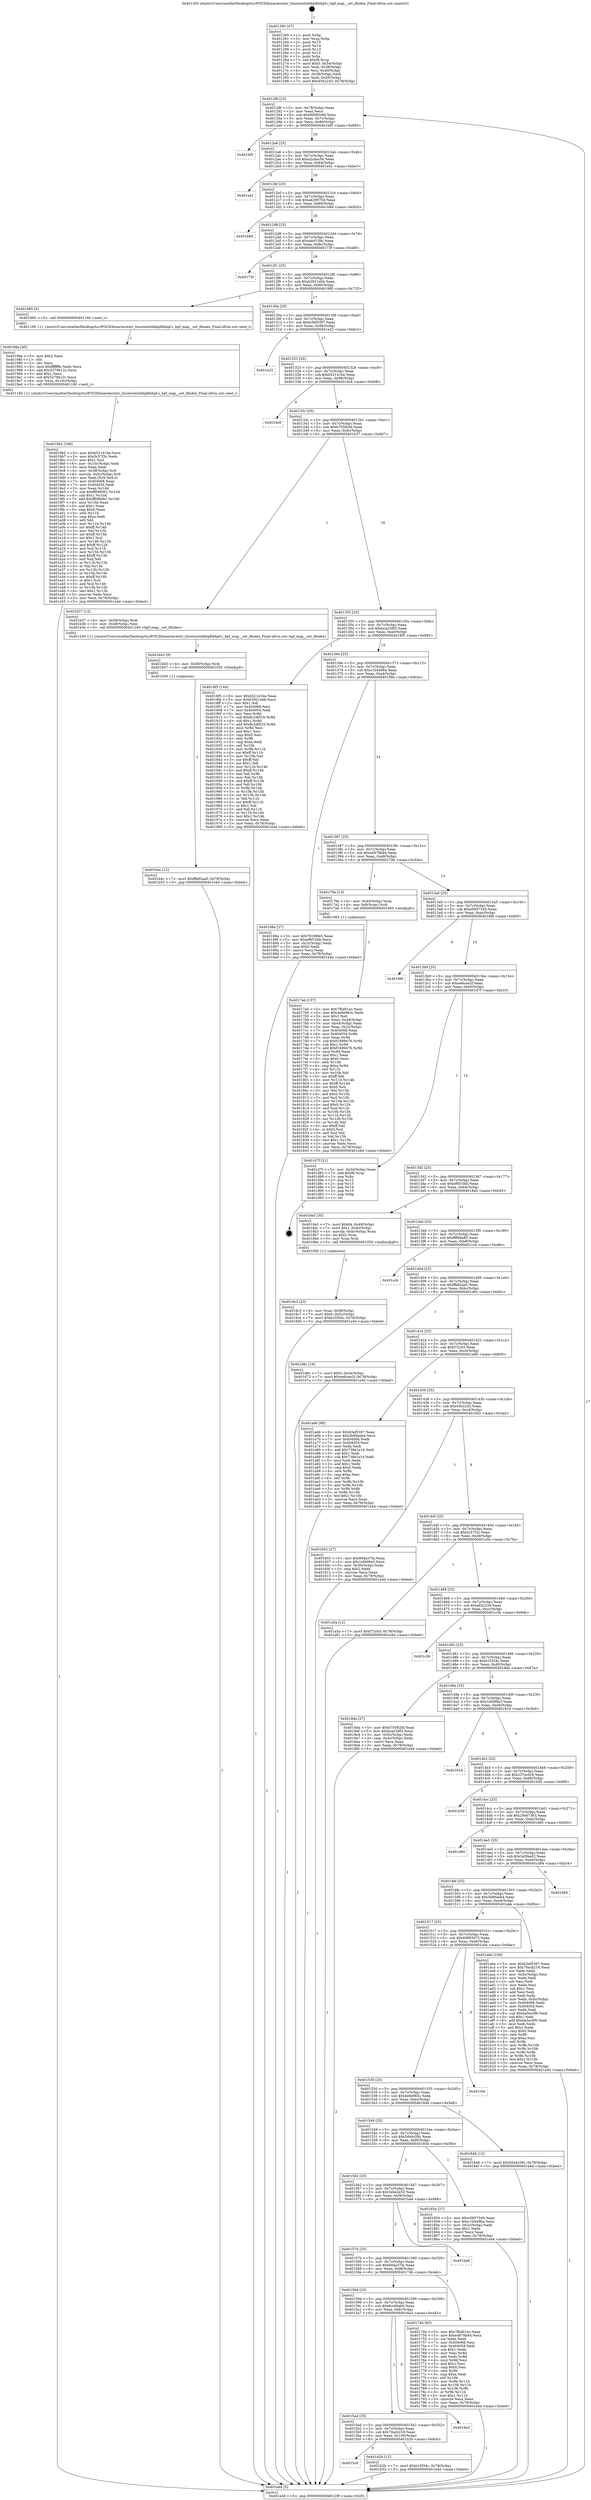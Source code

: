 digraph "0x401260" {
  label = "0x401260 (/mnt/c/Users/mathe/Desktop/tcc/POCII/binaries/extr_linuxtoolslibbpflibbpf.c_bpf_map__set_ifindex_Final-ollvm.out::main(0))"
  labelloc = "t"
  node[shape=record]

  Entry [label="",width=0.3,height=0.3,shape=circle,fillcolor=black,style=filled]
  "0x40128f" [label="{
     0x40128f [23]\l
     | [instrs]\l
     &nbsp;&nbsp;0x40128f \<+3\>: mov -0x78(%rbp),%eax\l
     &nbsp;&nbsp;0x401292 \<+2\>: mov %eax,%ecx\l
     &nbsp;&nbsp;0x401294 \<+6\>: sub $0x9d995c86,%ecx\l
     &nbsp;&nbsp;0x40129a \<+3\>: mov %eax,-0x7c(%rbp)\l
     &nbsp;&nbsp;0x40129d \<+3\>: mov %ecx,-0x80(%rbp)\l
     &nbsp;&nbsp;0x4012a0 \<+6\>: je 0000000000401bf5 \<main+0x995\>\l
  }"]
  "0x401bf5" [label="{
     0x401bf5\l
  }", style=dashed]
  "0x4012a6" [label="{
     0x4012a6 [25]\l
     | [instrs]\l
     &nbsp;&nbsp;0x4012a6 \<+5\>: jmp 00000000004012ab \<main+0x4b\>\l
     &nbsp;&nbsp;0x4012ab \<+3\>: mov -0x7c(%rbp),%eax\l
     &nbsp;&nbsp;0x4012ae \<+5\>: sub $0xa2cbac56,%eax\l
     &nbsp;&nbsp;0x4012b3 \<+6\>: mov %eax,-0x84(%rbp)\l
     &nbsp;&nbsp;0x4012b9 \<+6\>: je 0000000000401e41 \<main+0xbe1\>\l
  }"]
  Exit [label="",width=0.3,height=0.3,shape=circle,fillcolor=black,style=filled,peripheries=2]
  "0x401e41" [label="{
     0x401e41\l
  }", style=dashed]
  "0x4012bf" [label="{
     0x4012bf [25]\l
     | [instrs]\l
     &nbsp;&nbsp;0x4012bf \<+5\>: jmp 00000000004012c4 \<main+0x64\>\l
     &nbsp;&nbsp;0x4012c4 \<+3\>: mov -0x7c(%rbp),%eax\l
     &nbsp;&nbsp;0x4012c7 \<+5\>: sub $0xa429070d,%eax\l
     &nbsp;&nbsp;0x4012cc \<+6\>: mov %eax,-0x88(%rbp)\l
     &nbsp;&nbsp;0x4012d2 \<+6\>: je 0000000000401b8d \<main+0x92d\>\l
  }"]
  "0x401b4c" [label="{
     0x401b4c [12]\l
     | [instrs]\l
     &nbsp;&nbsp;0x401b4c \<+7\>: movl $0xffb82aa5,-0x78(%rbp)\l
     &nbsp;&nbsp;0x401b53 \<+5\>: jmp 0000000000401e4d \<main+0xbed\>\l
  }"]
  "0x401b8d" [label="{
     0x401b8d\l
  }", style=dashed]
  "0x4012d8" [label="{
     0x4012d8 [25]\l
     | [instrs]\l
     &nbsp;&nbsp;0x4012d8 \<+5\>: jmp 00000000004012dd \<main+0x7d\>\l
     &nbsp;&nbsp;0x4012dd \<+3\>: mov -0x7c(%rbp),%eax\l
     &nbsp;&nbsp;0x4012e0 \<+5\>: sub $0xa4ef13bc,%eax\l
     &nbsp;&nbsp;0x4012e5 \<+6\>: mov %eax,-0x8c(%rbp)\l
     &nbsp;&nbsp;0x4012eb \<+6\>: je 000000000040173f \<main+0x4df\>\l
  }"]
  "0x401b43" [label="{
     0x401b43 [9]\l
     | [instrs]\l
     &nbsp;&nbsp;0x401b43 \<+4\>: mov -0x58(%rbp),%rdi\l
     &nbsp;&nbsp;0x401b47 \<+5\>: call 0000000000401030 \<free@plt\>\l
     | [calls]\l
     &nbsp;&nbsp;0x401030 \{1\} (unknown)\l
  }"]
  "0x40173f" [label="{
     0x40173f\l
  }", style=dashed]
  "0x4012f1" [label="{
     0x4012f1 [25]\l
     | [instrs]\l
     &nbsp;&nbsp;0x4012f1 \<+5\>: jmp 00000000004012f6 \<main+0x96\>\l
     &nbsp;&nbsp;0x4012f6 \<+3\>: mov -0x7c(%rbp),%eax\l
     &nbsp;&nbsp;0x4012f9 \<+5\>: sub $0xb3921ebb,%eax\l
     &nbsp;&nbsp;0x4012fe \<+6\>: mov %eax,-0x90(%rbp)\l
     &nbsp;&nbsp;0x401304 \<+6\>: je 0000000000401985 \<main+0x725\>\l
  }"]
  "0x4015c6" [label="{
     0x4015c6\l
  }", style=dashed]
  "0x401985" [label="{
     0x401985 [5]\l
     | [instrs]\l
     &nbsp;&nbsp;0x401985 \<+5\>: call 0000000000401160 \<next_i\>\l
     | [calls]\l
     &nbsp;&nbsp;0x401160 \{1\} (/mnt/c/Users/mathe/Desktop/tcc/POCII/binaries/extr_linuxtoolslibbpflibbpf.c_bpf_map__set_ifindex_Final-ollvm.out::next_i)\l
  }"]
  "0x40130a" [label="{
     0x40130a [25]\l
     | [instrs]\l
     &nbsp;&nbsp;0x40130a \<+5\>: jmp 000000000040130f \<main+0xaf\>\l
     &nbsp;&nbsp;0x40130f \<+3\>: mov -0x7c(%rbp),%eax\l
     &nbsp;&nbsp;0x401312 \<+5\>: sub $0xb3ef5397,%eax\l
     &nbsp;&nbsp;0x401317 \<+6\>: mov %eax,-0x94(%rbp)\l
     &nbsp;&nbsp;0x40131d \<+6\>: je 0000000000401e22 \<main+0xbc2\>\l
  }"]
  "0x401b2b" [label="{
     0x401b2b [12]\l
     | [instrs]\l
     &nbsp;&nbsp;0x401b2b \<+7\>: movl $0xb1f354c,-0x78(%rbp)\l
     &nbsp;&nbsp;0x401b32 \<+5\>: jmp 0000000000401e4d \<main+0xbed\>\l
  }"]
  "0x401e22" [label="{
     0x401e22\l
  }", style=dashed]
  "0x401323" [label="{
     0x401323 [25]\l
     | [instrs]\l
     &nbsp;&nbsp;0x401323 \<+5\>: jmp 0000000000401328 \<main+0xc8\>\l
     &nbsp;&nbsp;0x401328 \<+3\>: mov -0x7c(%rbp),%eax\l
     &nbsp;&nbsp;0x40132b \<+5\>: sub $0xb52141be,%eax\l
     &nbsp;&nbsp;0x401330 \<+6\>: mov %eax,-0x98(%rbp)\l
     &nbsp;&nbsp;0x401336 \<+6\>: je 0000000000401dc8 \<main+0xb68\>\l
  }"]
  "0x4015ad" [label="{
     0x4015ad [25]\l
     | [instrs]\l
     &nbsp;&nbsp;0x4015ad \<+5\>: jmp 00000000004015b2 \<main+0x352\>\l
     &nbsp;&nbsp;0x4015b2 \<+3\>: mov -0x7c(%rbp),%eax\l
     &nbsp;&nbsp;0x4015b5 \<+5\>: sub $0x70acb216,%eax\l
     &nbsp;&nbsp;0x4015ba \<+6\>: mov %eax,-0x100(%rbp)\l
     &nbsp;&nbsp;0x4015c0 \<+6\>: je 0000000000401b2b \<main+0x8cb\>\l
  }"]
  "0x401dc8" [label="{
     0x401dc8\l
  }", style=dashed]
  "0x40133c" [label="{
     0x40133c [25]\l
     | [instrs]\l
     &nbsp;&nbsp;0x40133c \<+5\>: jmp 0000000000401341 \<main+0xe1\>\l
     &nbsp;&nbsp;0x401341 \<+3\>: mov -0x7c(%rbp),%eax\l
     &nbsp;&nbsp;0x401344 \<+5\>: sub $0xb75582fd,%eax\l
     &nbsp;&nbsp;0x401349 \<+6\>: mov %eax,-0x9c(%rbp)\l
     &nbsp;&nbsp;0x40134f \<+6\>: je 0000000000401b37 \<main+0x8d7\>\l
  }"]
  "0x4016a3" [label="{
     0x4016a3\l
  }", style=dashed]
  "0x401b37" [label="{
     0x401b37 [12]\l
     | [instrs]\l
     &nbsp;&nbsp;0x401b37 \<+4\>: mov -0x58(%rbp),%rdi\l
     &nbsp;&nbsp;0x401b3b \<+3\>: mov -0x48(%rbp),%esi\l
     &nbsp;&nbsp;0x401b3e \<+5\>: call 0000000000401240 \<bpf_map__set_ifindex\>\l
     | [calls]\l
     &nbsp;&nbsp;0x401240 \{1\} (/mnt/c/Users/mathe/Desktop/tcc/POCII/binaries/extr_linuxtoolslibbpflibbpf.c_bpf_map__set_ifindex_Final-ollvm.out::bpf_map__set_ifindex)\l
  }"]
  "0x401355" [label="{
     0x401355 [25]\l
     | [instrs]\l
     &nbsp;&nbsp;0x401355 \<+5\>: jmp 000000000040135a \<main+0xfa\>\l
     &nbsp;&nbsp;0x40135a \<+3\>: mov -0x7c(%rbp),%eax\l
     &nbsp;&nbsp;0x40135d \<+5\>: sub $0xbca239f3,%eax\l
     &nbsp;&nbsp;0x401362 \<+6\>: mov %eax,-0xa0(%rbp)\l
     &nbsp;&nbsp;0x401368 \<+6\>: je 00000000004018f5 \<main+0x695\>\l
  }"]
  "0x4019b2" [label="{
     0x4019b2 [168]\l
     | [instrs]\l
     &nbsp;&nbsp;0x4019b2 \<+5\>: mov $0xb52141be,%ecx\l
     &nbsp;&nbsp;0x4019b7 \<+5\>: mov $0x5c57f3c,%edx\l
     &nbsp;&nbsp;0x4019bc \<+3\>: mov $0x1,%sil\l
     &nbsp;&nbsp;0x4019bf \<+6\>: mov -0x10c(%rbp),%edi\l
     &nbsp;&nbsp;0x4019c5 \<+3\>: imul %eax,%edi\l
     &nbsp;&nbsp;0x4019c8 \<+4\>: mov -0x58(%rbp),%r8\l
     &nbsp;&nbsp;0x4019cc \<+4\>: movslq -0x5c(%rbp),%r9\l
     &nbsp;&nbsp;0x4019d0 \<+4\>: mov %edi,(%r8,%r9,4)\l
     &nbsp;&nbsp;0x4019d4 \<+7\>: mov 0x404068,%eax\l
     &nbsp;&nbsp;0x4019db \<+7\>: mov 0x404054,%edi\l
     &nbsp;&nbsp;0x4019e2 \<+3\>: mov %eax,%r10d\l
     &nbsp;&nbsp;0x4019e5 \<+7\>: sub $0xff696061,%r10d\l
     &nbsp;&nbsp;0x4019ec \<+4\>: sub $0x1,%r10d\l
     &nbsp;&nbsp;0x4019f0 \<+7\>: add $0xff696061,%r10d\l
     &nbsp;&nbsp;0x4019f7 \<+4\>: imul %r10d,%eax\l
     &nbsp;&nbsp;0x4019fb \<+3\>: and $0x1,%eax\l
     &nbsp;&nbsp;0x4019fe \<+3\>: cmp $0x0,%eax\l
     &nbsp;&nbsp;0x401a01 \<+4\>: sete %r11b\l
     &nbsp;&nbsp;0x401a05 \<+3\>: cmp $0xa,%edi\l
     &nbsp;&nbsp;0x401a08 \<+3\>: setl %bl\l
     &nbsp;&nbsp;0x401a0b \<+3\>: mov %r11b,%r14b\l
     &nbsp;&nbsp;0x401a0e \<+4\>: xor $0xff,%r14b\l
     &nbsp;&nbsp;0x401a12 \<+3\>: mov %bl,%r15b\l
     &nbsp;&nbsp;0x401a15 \<+4\>: xor $0xff,%r15b\l
     &nbsp;&nbsp;0x401a19 \<+4\>: xor $0x1,%sil\l
     &nbsp;&nbsp;0x401a1d \<+3\>: mov %r14b,%r12b\l
     &nbsp;&nbsp;0x401a20 \<+4\>: and $0xff,%r12b\l
     &nbsp;&nbsp;0x401a24 \<+3\>: and %sil,%r11b\l
     &nbsp;&nbsp;0x401a27 \<+3\>: mov %r15b,%r13b\l
     &nbsp;&nbsp;0x401a2a \<+4\>: and $0xff,%r13b\l
     &nbsp;&nbsp;0x401a2e \<+3\>: and %sil,%bl\l
     &nbsp;&nbsp;0x401a31 \<+3\>: or %r11b,%r12b\l
     &nbsp;&nbsp;0x401a34 \<+3\>: or %bl,%r13b\l
     &nbsp;&nbsp;0x401a37 \<+3\>: xor %r13b,%r12b\l
     &nbsp;&nbsp;0x401a3a \<+3\>: or %r15b,%r14b\l
     &nbsp;&nbsp;0x401a3d \<+4\>: xor $0xff,%r14b\l
     &nbsp;&nbsp;0x401a41 \<+4\>: or $0x1,%sil\l
     &nbsp;&nbsp;0x401a45 \<+3\>: and %sil,%r14b\l
     &nbsp;&nbsp;0x401a48 \<+3\>: or %r14b,%r12b\l
     &nbsp;&nbsp;0x401a4b \<+4\>: test $0x1,%r12b\l
     &nbsp;&nbsp;0x401a4f \<+3\>: cmovne %edx,%ecx\l
     &nbsp;&nbsp;0x401a52 \<+3\>: mov %ecx,-0x78(%rbp)\l
     &nbsp;&nbsp;0x401a55 \<+5\>: jmp 0000000000401e4d \<main+0xbed\>\l
  }"]
  "0x4018f5" [label="{
     0x4018f5 [144]\l
     | [instrs]\l
     &nbsp;&nbsp;0x4018f5 \<+5\>: mov $0xb52141be,%eax\l
     &nbsp;&nbsp;0x4018fa \<+5\>: mov $0xb3921ebb,%ecx\l
     &nbsp;&nbsp;0x4018ff \<+2\>: mov $0x1,%dl\l
     &nbsp;&nbsp;0x401901 \<+7\>: mov 0x404068,%esi\l
     &nbsp;&nbsp;0x401908 \<+7\>: mov 0x404054,%edi\l
     &nbsp;&nbsp;0x40190f \<+3\>: mov %esi,%r8d\l
     &nbsp;&nbsp;0x401912 \<+7\>: sub $0x8c2df525,%r8d\l
     &nbsp;&nbsp;0x401919 \<+4\>: sub $0x1,%r8d\l
     &nbsp;&nbsp;0x40191d \<+7\>: add $0x8c2df525,%r8d\l
     &nbsp;&nbsp;0x401924 \<+4\>: imul %r8d,%esi\l
     &nbsp;&nbsp;0x401928 \<+3\>: and $0x1,%esi\l
     &nbsp;&nbsp;0x40192b \<+3\>: cmp $0x0,%esi\l
     &nbsp;&nbsp;0x40192e \<+4\>: sete %r9b\l
     &nbsp;&nbsp;0x401932 \<+3\>: cmp $0xa,%edi\l
     &nbsp;&nbsp;0x401935 \<+4\>: setl %r10b\l
     &nbsp;&nbsp;0x401939 \<+3\>: mov %r9b,%r11b\l
     &nbsp;&nbsp;0x40193c \<+4\>: xor $0xff,%r11b\l
     &nbsp;&nbsp;0x401940 \<+3\>: mov %r10b,%bl\l
     &nbsp;&nbsp;0x401943 \<+3\>: xor $0xff,%bl\l
     &nbsp;&nbsp;0x401946 \<+3\>: xor $0x1,%dl\l
     &nbsp;&nbsp;0x401949 \<+3\>: mov %r11b,%r14b\l
     &nbsp;&nbsp;0x40194c \<+4\>: and $0xff,%r14b\l
     &nbsp;&nbsp;0x401950 \<+3\>: and %dl,%r9b\l
     &nbsp;&nbsp;0x401953 \<+3\>: mov %bl,%r15b\l
     &nbsp;&nbsp;0x401956 \<+4\>: and $0xff,%r15b\l
     &nbsp;&nbsp;0x40195a \<+3\>: and %dl,%r10b\l
     &nbsp;&nbsp;0x40195d \<+3\>: or %r9b,%r14b\l
     &nbsp;&nbsp;0x401960 \<+3\>: or %r10b,%r15b\l
     &nbsp;&nbsp;0x401963 \<+3\>: xor %r15b,%r14b\l
     &nbsp;&nbsp;0x401966 \<+3\>: or %bl,%r11b\l
     &nbsp;&nbsp;0x401969 \<+4\>: xor $0xff,%r11b\l
     &nbsp;&nbsp;0x40196d \<+3\>: or $0x1,%dl\l
     &nbsp;&nbsp;0x401970 \<+3\>: and %dl,%r11b\l
     &nbsp;&nbsp;0x401973 \<+3\>: or %r11b,%r14b\l
     &nbsp;&nbsp;0x401976 \<+4\>: test $0x1,%r14b\l
     &nbsp;&nbsp;0x40197a \<+3\>: cmovne %ecx,%eax\l
     &nbsp;&nbsp;0x40197d \<+3\>: mov %eax,-0x78(%rbp)\l
     &nbsp;&nbsp;0x401980 \<+5\>: jmp 0000000000401e4d \<main+0xbed\>\l
  }"]
  "0x40136e" [label="{
     0x40136e [25]\l
     | [instrs]\l
     &nbsp;&nbsp;0x40136e \<+5\>: jmp 0000000000401373 \<main+0x113\>\l
     &nbsp;&nbsp;0x401373 \<+3\>: mov -0x7c(%rbp),%eax\l
     &nbsp;&nbsp;0x401376 \<+5\>: sub $0xc1b4496a,%eax\l
     &nbsp;&nbsp;0x40137b \<+6\>: mov %eax,-0xa4(%rbp)\l
     &nbsp;&nbsp;0x401381 \<+6\>: je 000000000040188a \<main+0x62a\>\l
  }"]
  "0x40198a" [label="{
     0x40198a [40]\l
     | [instrs]\l
     &nbsp;&nbsp;0x40198a \<+5\>: mov $0x2,%ecx\l
     &nbsp;&nbsp;0x40198f \<+1\>: cltd\l
     &nbsp;&nbsp;0x401990 \<+2\>: idiv %ecx\l
     &nbsp;&nbsp;0x401992 \<+6\>: imul $0xfffffffe,%edx,%ecx\l
     &nbsp;&nbsp;0x401998 \<+6\>: add $0x5279b12c,%ecx\l
     &nbsp;&nbsp;0x40199e \<+3\>: add $0x1,%ecx\l
     &nbsp;&nbsp;0x4019a1 \<+6\>: sub $0x5279b12c,%ecx\l
     &nbsp;&nbsp;0x4019a7 \<+6\>: mov %ecx,-0x10c(%rbp)\l
     &nbsp;&nbsp;0x4019ad \<+5\>: call 0000000000401160 \<next_i\>\l
     | [calls]\l
     &nbsp;&nbsp;0x401160 \{1\} (/mnt/c/Users/mathe/Desktop/tcc/POCII/binaries/extr_linuxtoolslibbpflibbpf.c_bpf_map__set_ifindex_Final-ollvm.out::next_i)\l
  }"]
  "0x40188a" [label="{
     0x40188a [27]\l
     | [instrs]\l
     &nbsp;&nbsp;0x40188a \<+5\>: mov $0x78198fe5,%eax\l
     &nbsp;&nbsp;0x40188f \<+5\>: mov $0xef6f10bb,%ecx\l
     &nbsp;&nbsp;0x401894 \<+3\>: mov -0x2c(%rbp),%edx\l
     &nbsp;&nbsp;0x401897 \<+3\>: cmp $0x0,%edx\l
     &nbsp;&nbsp;0x40189a \<+3\>: cmove %ecx,%eax\l
     &nbsp;&nbsp;0x40189d \<+3\>: mov %eax,-0x78(%rbp)\l
     &nbsp;&nbsp;0x4018a0 \<+5\>: jmp 0000000000401e4d \<main+0xbed\>\l
  }"]
  "0x401387" [label="{
     0x401387 [25]\l
     | [instrs]\l
     &nbsp;&nbsp;0x401387 \<+5\>: jmp 000000000040138c \<main+0x12c\>\l
     &nbsp;&nbsp;0x40138c \<+3\>: mov -0x7c(%rbp),%eax\l
     &nbsp;&nbsp;0x40138f \<+5\>: sub $0xe4978b94,%eax\l
     &nbsp;&nbsp;0x401394 \<+6\>: mov %eax,-0xa8(%rbp)\l
     &nbsp;&nbsp;0x40139a \<+6\>: je 000000000040179e \<main+0x53e\>\l
  }"]
  "0x4018c3" [label="{
     0x4018c3 [23]\l
     | [instrs]\l
     &nbsp;&nbsp;0x4018c3 \<+4\>: mov %rax,-0x58(%rbp)\l
     &nbsp;&nbsp;0x4018c7 \<+7\>: movl $0x0,-0x5c(%rbp)\l
     &nbsp;&nbsp;0x4018ce \<+7\>: movl $0xb1f354c,-0x78(%rbp)\l
     &nbsp;&nbsp;0x4018d5 \<+5\>: jmp 0000000000401e4d \<main+0xbed\>\l
  }"]
  "0x40179e" [label="{
     0x40179e [13]\l
     | [instrs]\l
     &nbsp;&nbsp;0x40179e \<+4\>: mov -0x40(%rbp),%rax\l
     &nbsp;&nbsp;0x4017a2 \<+4\>: mov 0x8(%rax),%rdi\l
     &nbsp;&nbsp;0x4017a6 \<+5\>: call 0000000000401060 \<atoi@plt\>\l
     | [calls]\l
     &nbsp;&nbsp;0x401060 \{1\} (unknown)\l
  }"]
  "0x4013a0" [label="{
     0x4013a0 [25]\l
     | [instrs]\l
     &nbsp;&nbsp;0x4013a0 \<+5\>: jmp 00000000004013a5 \<main+0x145\>\l
     &nbsp;&nbsp;0x4013a5 \<+3\>: mov -0x7c(%rbp),%eax\l
     &nbsp;&nbsp;0x4013a8 \<+5\>: sub $0xe5857349,%eax\l
     &nbsp;&nbsp;0x4013ad \<+6\>: mov %eax,-0xac(%rbp)\l
     &nbsp;&nbsp;0x4013b3 \<+6\>: je 000000000040186f \<main+0x60f\>\l
  }"]
  "0x4017ab" [label="{
     0x4017ab [157]\l
     | [instrs]\l
     &nbsp;&nbsp;0x4017ab \<+5\>: mov $0x7fbd01ec,%ecx\l
     &nbsp;&nbsp;0x4017b0 \<+5\>: mov $0x4e8e963c,%edx\l
     &nbsp;&nbsp;0x4017b5 \<+3\>: mov $0x1,%sil\l
     &nbsp;&nbsp;0x4017b8 \<+3\>: mov %eax,-0x44(%rbp)\l
     &nbsp;&nbsp;0x4017bb \<+3\>: mov -0x44(%rbp),%eax\l
     &nbsp;&nbsp;0x4017be \<+3\>: mov %eax,-0x2c(%rbp)\l
     &nbsp;&nbsp;0x4017c1 \<+7\>: mov 0x404068,%eax\l
     &nbsp;&nbsp;0x4017c8 \<+8\>: mov 0x404054,%r8d\l
     &nbsp;&nbsp;0x4017d0 \<+3\>: mov %eax,%r9d\l
     &nbsp;&nbsp;0x4017d3 \<+7\>: sub $0xf1689476,%r9d\l
     &nbsp;&nbsp;0x4017da \<+4\>: sub $0x1,%r9d\l
     &nbsp;&nbsp;0x4017de \<+7\>: add $0xf1689476,%r9d\l
     &nbsp;&nbsp;0x4017e5 \<+4\>: imul %r9d,%eax\l
     &nbsp;&nbsp;0x4017e9 \<+3\>: and $0x1,%eax\l
     &nbsp;&nbsp;0x4017ec \<+3\>: cmp $0x0,%eax\l
     &nbsp;&nbsp;0x4017ef \<+4\>: sete %r10b\l
     &nbsp;&nbsp;0x4017f3 \<+4\>: cmp $0xa,%r8d\l
     &nbsp;&nbsp;0x4017f7 \<+4\>: setl %r11b\l
     &nbsp;&nbsp;0x4017fb \<+3\>: mov %r10b,%bl\l
     &nbsp;&nbsp;0x4017fe \<+3\>: xor $0xff,%bl\l
     &nbsp;&nbsp;0x401801 \<+3\>: mov %r11b,%r14b\l
     &nbsp;&nbsp;0x401804 \<+4\>: xor $0xff,%r14b\l
     &nbsp;&nbsp;0x401808 \<+4\>: xor $0x0,%sil\l
     &nbsp;&nbsp;0x40180c \<+3\>: mov %bl,%r15b\l
     &nbsp;&nbsp;0x40180f \<+4\>: and $0x0,%r15b\l
     &nbsp;&nbsp;0x401813 \<+3\>: and %sil,%r10b\l
     &nbsp;&nbsp;0x401816 \<+3\>: mov %r14b,%r12b\l
     &nbsp;&nbsp;0x401819 \<+4\>: and $0x0,%r12b\l
     &nbsp;&nbsp;0x40181d \<+3\>: and %sil,%r11b\l
     &nbsp;&nbsp;0x401820 \<+3\>: or %r10b,%r15b\l
     &nbsp;&nbsp;0x401823 \<+3\>: or %r11b,%r12b\l
     &nbsp;&nbsp;0x401826 \<+3\>: xor %r12b,%r15b\l
     &nbsp;&nbsp;0x401829 \<+3\>: or %r14b,%bl\l
     &nbsp;&nbsp;0x40182c \<+3\>: xor $0xff,%bl\l
     &nbsp;&nbsp;0x40182f \<+4\>: or $0x0,%sil\l
     &nbsp;&nbsp;0x401833 \<+3\>: and %sil,%bl\l
     &nbsp;&nbsp;0x401836 \<+3\>: or %bl,%r15b\l
     &nbsp;&nbsp;0x401839 \<+4\>: test $0x1,%r15b\l
     &nbsp;&nbsp;0x40183d \<+3\>: cmovne %edx,%ecx\l
     &nbsp;&nbsp;0x401840 \<+3\>: mov %ecx,-0x78(%rbp)\l
     &nbsp;&nbsp;0x401843 \<+5\>: jmp 0000000000401e4d \<main+0xbed\>\l
  }"]
  "0x40186f" [label="{
     0x40186f\l
  }", style=dashed]
  "0x4013b9" [label="{
     0x4013b9 [25]\l
     | [instrs]\l
     &nbsp;&nbsp;0x4013b9 \<+5\>: jmp 00000000004013be \<main+0x15e\>\l
     &nbsp;&nbsp;0x4013be \<+3\>: mov -0x7c(%rbp),%eax\l
     &nbsp;&nbsp;0x4013c1 \<+5\>: sub $0xee6cae2f,%eax\l
     &nbsp;&nbsp;0x4013c6 \<+6\>: mov %eax,-0xb0(%rbp)\l
     &nbsp;&nbsp;0x4013cc \<+6\>: je 0000000000401d7f \<main+0xb1f\>\l
  }"]
  "0x401594" [label="{
     0x401594 [25]\l
     | [instrs]\l
     &nbsp;&nbsp;0x401594 \<+5\>: jmp 0000000000401599 \<main+0x339\>\l
     &nbsp;&nbsp;0x401599 \<+3\>: mov -0x7c(%rbp),%eax\l
     &nbsp;&nbsp;0x40159c \<+5\>: sub $0x6cc06ab0,%eax\l
     &nbsp;&nbsp;0x4015a1 \<+6\>: mov %eax,-0xfc(%rbp)\l
     &nbsp;&nbsp;0x4015a7 \<+6\>: je 00000000004016a3 \<main+0x443\>\l
  }"]
  "0x401d7f" [label="{
     0x401d7f [21]\l
     | [instrs]\l
     &nbsp;&nbsp;0x401d7f \<+3\>: mov -0x34(%rbp),%eax\l
     &nbsp;&nbsp;0x401d82 \<+7\>: add $0xf8,%rsp\l
     &nbsp;&nbsp;0x401d89 \<+1\>: pop %rbx\l
     &nbsp;&nbsp;0x401d8a \<+2\>: pop %r12\l
     &nbsp;&nbsp;0x401d8c \<+2\>: pop %r13\l
     &nbsp;&nbsp;0x401d8e \<+2\>: pop %r14\l
     &nbsp;&nbsp;0x401d90 \<+2\>: pop %r15\l
     &nbsp;&nbsp;0x401d92 \<+1\>: pop %rbp\l
     &nbsp;&nbsp;0x401d93 \<+1\>: ret\l
  }"]
  "0x4013d2" [label="{
     0x4013d2 [25]\l
     | [instrs]\l
     &nbsp;&nbsp;0x4013d2 \<+5\>: jmp 00000000004013d7 \<main+0x177\>\l
     &nbsp;&nbsp;0x4013d7 \<+3\>: mov -0x7c(%rbp),%eax\l
     &nbsp;&nbsp;0x4013da \<+5\>: sub $0xef6f10bb,%eax\l
     &nbsp;&nbsp;0x4013df \<+6\>: mov %eax,-0xb4(%rbp)\l
     &nbsp;&nbsp;0x4013e5 \<+6\>: je 00000000004018a5 \<main+0x645\>\l
  }"]
  "0x40174b" [label="{
     0x40174b [83]\l
     | [instrs]\l
     &nbsp;&nbsp;0x40174b \<+5\>: mov $0x7fbd01ec,%eax\l
     &nbsp;&nbsp;0x401750 \<+5\>: mov $0xe4978b94,%ecx\l
     &nbsp;&nbsp;0x401755 \<+2\>: xor %edx,%edx\l
     &nbsp;&nbsp;0x401757 \<+7\>: mov 0x404068,%esi\l
     &nbsp;&nbsp;0x40175e \<+7\>: mov 0x404054,%edi\l
     &nbsp;&nbsp;0x401765 \<+3\>: sub $0x1,%edx\l
     &nbsp;&nbsp;0x401768 \<+3\>: mov %esi,%r8d\l
     &nbsp;&nbsp;0x40176b \<+3\>: add %edx,%r8d\l
     &nbsp;&nbsp;0x40176e \<+4\>: imul %r8d,%esi\l
     &nbsp;&nbsp;0x401772 \<+3\>: and $0x1,%esi\l
     &nbsp;&nbsp;0x401775 \<+3\>: cmp $0x0,%esi\l
     &nbsp;&nbsp;0x401778 \<+4\>: sete %r9b\l
     &nbsp;&nbsp;0x40177c \<+3\>: cmp $0xa,%edi\l
     &nbsp;&nbsp;0x40177f \<+4\>: setl %r10b\l
     &nbsp;&nbsp;0x401783 \<+3\>: mov %r9b,%r11b\l
     &nbsp;&nbsp;0x401786 \<+3\>: and %r10b,%r11b\l
     &nbsp;&nbsp;0x401789 \<+3\>: xor %r10b,%r9b\l
     &nbsp;&nbsp;0x40178c \<+3\>: or %r9b,%r11b\l
     &nbsp;&nbsp;0x40178f \<+4\>: test $0x1,%r11b\l
     &nbsp;&nbsp;0x401793 \<+3\>: cmovne %ecx,%eax\l
     &nbsp;&nbsp;0x401796 \<+3\>: mov %eax,-0x78(%rbp)\l
     &nbsp;&nbsp;0x401799 \<+5\>: jmp 0000000000401e4d \<main+0xbed\>\l
  }"]
  "0x4018a5" [label="{
     0x4018a5 [30]\l
     | [instrs]\l
     &nbsp;&nbsp;0x4018a5 \<+7\>: movl $0x64,-0x48(%rbp)\l
     &nbsp;&nbsp;0x4018ac \<+7\>: movl $0x1,-0x4c(%rbp)\l
     &nbsp;&nbsp;0x4018b3 \<+4\>: movslq -0x4c(%rbp),%rax\l
     &nbsp;&nbsp;0x4018b7 \<+4\>: shl $0x2,%rax\l
     &nbsp;&nbsp;0x4018bb \<+3\>: mov %rax,%rdi\l
     &nbsp;&nbsp;0x4018be \<+5\>: call 0000000000401050 \<malloc@plt\>\l
     | [calls]\l
     &nbsp;&nbsp;0x401050 \{1\} (unknown)\l
  }"]
  "0x4013eb" [label="{
     0x4013eb [25]\l
     | [instrs]\l
     &nbsp;&nbsp;0x4013eb \<+5\>: jmp 00000000004013f0 \<main+0x190\>\l
     &nbsp;&nbsp;0x4013f0 \<+3\>: mov -0x7c(%rbp),%eax\l
     &nbsp;&nbsp;0x4013f3 \<+5\>: sub $0xff869a85,%eax\l
     &nbsp;&nbsp;0x4013f8 \<+6\>: mov %eax,-0xb8(%rbp)\l
     &nbsp;&nbsp;0x4013fe \<+6\>: je 0000000000401ccb \<main+0xa6b\>\l
  }"]
  "0x40157b" [label="{
     0x40157b [25]\l
     | [instrs]\l
     &nbsp;&nbsp;0x40157b \<+5\>: jmp 0000000000401580 \<main+0x320\>\l
     &nbsp;&nbsp;0x401580 \<+3\>: mov -0x7c(%rbp),%eax\l
     &nbsp;&nbsp;0x401583 \<+5\>: sub $0x694a37fa,%eax\l
     &nbsp;&nbsp;0x401588 \<+6\>: mov %eax,-0xf8(%rbp)\l
     &nbsp;&nbsp;0x40158e \<+6\>: je 000000000040174b \<main+0x4eb\>\l
  }"]
  "0x401ccb" [label="{
     0x401ccb\l
  }", style=dashed]
  "0x401404" [label="{
     0x401404 [25]\l
     | [instrs]\l
     &nbsp;&nbsp;0x401404 \<+5\>: jmp 0000000000401409 \<main+0x1a9\>\l
     &nbsp;&nbsp;0x401409 \<+3\>: mov -0x7c(%rbp),%eax\l
     &nbsp;&nbsp;0x40140c \<+5\>: sub $0xffb82aa5,%eax\l
     &nbsp;&nbsp;0x401411 \<+6\>: mov %eax,-0xbc(%rbp)\l
     &nbsp;&nbsp;0x401417 \<+6\>: je 0000000000401d6c \<main+0xb0c\>\l
  }"]
  "0x401ba8" [label="{
     0x401ba8\l
  }", style=dashed]
  "0x401d6c" [label="{
     0x401d6c [19]\l
     | [instrs]\l
     &nbsp;&nbsp;0x401d6c \<+7\>: movl $0x0,-0x34(%rbp)\l
     &nbsp;&nbsp;0x401d73 \<+7\>: movl $0xee6cae2f,-0x78(%rbp)\l
     &nbsp;&nbsp;0x401d7a \<+5\>: jmp 0000000000401e4d \<main+0xbed\>\l
  }"]
  "0x40141d" [label="{
     0x40141d [25]\l
     | [instrs]\l
     &nbsp;&nbsp;0x40141d \<+5\>: jmp 0000000000401422 \<main+0x1c2\>\l
     &nbsp;&nbsp;0x401422 \<+3\>: mov -0x7c(%rbp),%eax\l
     &nbsp;&nbsp;0x401425 \<+5\>: sub $0xf72c03,%eax\l
     &nbsp;&nbsp;0x40142a \<+6\>: mov %eax,-0xc0(%rbp)\l
     &nbsp;&nbsp;0x401430 \<+6\>: je 0000000000401a66 \<main+0x806\>\l
  }"]
  "0x401562" [label="{
     0x401562 [25]\l
     | [instrs]\l
     &nbsp;&nbsp;0x401562 \<+5\>: jmp 0000000000401567 \<main+0x307\>\l
     &nbsp;&nbsp;0x401567 \<+3\>: mov -0x7c(%rbp),%eax\l
     &nbsp;&nbsp;0x40156a \<+5\>: sub $0x5ebe2e53,%eax\l
     &nbsp;&nbsp;0x40156f \<+6\>: mov %eax,-0xf4(%rbp)\l
     &nbsp;&nbsp;0x401575 \<+6\>: je 0000000000401ba8 \<main+0x948\>\l
  }"]
  "0x401a66" [label="{
     0x401a66 [88]\l
     | [instrs]\l
     &nbsp;&nbsp;0x401a66 \<+5\>: mov $0xb3ef5397,%eax\l
     &nbsp;&nbsp;0x401a6b \<+5\>: mov $0x3b99aeb4,%ecx\l
     &nbsp;&nbsp;0x401a70 \<+7\>: mov 0x404068,%edx\l
     &nbsp;&nbsp;0x401a77 \<+7\>: mov 0x404054,%esi\l
     &nbsp;&nbsp;0x401a7e \<+2\>: mov %edx,%edi\l
     &nbsp;&nbsp;0x401a80 \<+6\>: add $0x738e1a14,%edi\l
     &nbsp;&nbsp;0x401a86 \<+3\>: sub $0x1,%edi\l
     &nbsp;&nbsp;0x401a89 \<+6\>: sub $0x738e1a14,%edi\l
     &nbsp;&nbsp;0x401a8f \<+3\>: imul %edi,%edx\l
     &nbsp;&nbsp;0x401a92 \<+3\>: and $0x1,%edx\l
     &nbsp;&nbsp;0x401a95 \<+3\>: cmp $0x0,%edx\l
     &nbsp;&nbsp;0x401a98 \<+4\>: sete %r8b\l
     &nbsp;&nbsp;0x401a9c \<+3\>: cmp $0xa,%esi\l
     &nbsp;&nbsp;0x401a9f \<+4\>: setl %r9b\l
     &nbsp;&nbsp;0x401aa3 \<+3\>: mov %r8b,%r10b\l
     &nbsp;&nbsp;0x401aa6 \<+3\>: and %r9b,%r10b\l
     &nbsp;&nbsp;0x401aa9 \<+3\>: xor %r9b,%r8b\l
     &nbsp;&nbsp;0x401aac \<+3\>: or %r8b,%r10b\l
     &nbsp;&nbsp;0x401aaf \<+4\>: test $0x1,%r10b\l
     &nbsp;&nbsp;0x401ab3 \<+3\>: cmovne %ecx,%eax\l
     &nbsp;&nbsp;0x401ab6 \<+3\>: mov %eax,-0x78(%rbp)\l
     &nbsp;&nbsp;0x401ab9 \<+5\>: jmp 0000000000401e4d \<main+0xbed\>\l
  }"]
  "0x401436" [label="{
     0x401436 [25]\l
     | [instrs]\l
     &nbsp;&nbsp;0x401436 \<+5\>: jmp 000000000040143b \<main+0x1db\>\l
     &nbsp;&nbsp;0x40143b \<+3\>: mov -0x7c(%rbp),%eax\l
     &nbsp;&nbsp;0x40143e \<+5\>: sub $0x45b2243,%eax\l
     &nbsp;&nbsp;0x401443 \<+6\>: mov %eax,-0xc4(%rbp)\l
     &nbsp;&nbsp;0x401449 \<+6\>: je 0000000000401602 \<main+0x3a2\>\l
  }"]
  "0x401854" [label="{
     0x401854 [27]\l
     | [instrs]\l
     &nbsp;&nbsp;0x401854 \<+5\>: mov $0xe5857349,%eax\l
     &nbsp;&nbsp;0x401859 \<+5\>: mov $0xc1b4496a,%ecx\l
     &nbsp;&nbsp;0x40185e \<+3\>: mov -0x2c(%rbp),%edx\l
     &nbsp;&nbsp;0x401861 \<+3\>: cmp $0x1,%edx\l
     &nbsp;&nbsp;0x401864 \<+3\>: cmovl %ecx,%eax\l
     &nbsp;&nbsp;0x401867 \<+3\>: mov %eax,-0x78(%rbp)\l
     &nbsp;&nbsp;0x40186a \<+5\>: jmp 0000000000401e4d \<main+0xbed\>\l
  }"]
  "0x401602" [label="{
     0x401602 [27]\l
     | [instrs]\l
     &nbsp;&nbsp;0x401602 \<+5\>: mov $0x694a37fa,%eax\l
     &nbsp;&nbsp;0x401607 \<+5\>: mov $0x1ef496e3,%ecx\l
     &nbsp;&nbsp;0x40160c \<+3\>: mov -0x30(%rbp),%edx\l
     &nbsp;&nbsp;0x40160f \<+3\>: cmp $0x2,%edx\l
     &nbsp;&nbsp;0x401612 \<+3\>: cmovne %ecx,%eax\l
     &nbsp;&nbsp;0x401615 \<+3\>: mov %eax,-0x78(%rbp)\l
     &nbsp;&nbsp;0x401618 \<+5\>: jmp 0000000000401e4d \<main+0xbed\>\l
  }"]
  "0x40144f" [label="{
     0x40144f [25]\l
     | [instrs]\l
     &nbsp;&nbsp;0x40144f \<+5\>: jmp 0000000000401454 \<main+0x1f4\>\l
     &nbsp;&nbsp;0x401454 \<+3\>: mov -0x7c(%rbp),%eax\l
     &nbsp;&nbsp;0x401457 \<+5\>: sub $0x5c57f3c,%eax\l
     &nbsp;&nbsp;0x40145c \<+6\>: mov %eax,-0xc8(%rbp)\l
     &nbsp;&nbsp;0x401462 \<+6\>: je 0000000000401a5a \<main+0x7fa\>\l
  }"]
  "0x401e4d" [label="{
     0x401e4d [5]\l
     | [instrs]\l
     &nbsp;&nbsp;0x401e4d \<+5\>: jmp 000000000040128f \<main+0x2f\>\l
  }"]
  "0x401260" [label="{
     0x401260 [47]\l
     | [instrs]\l
     &nbsp;&nbsp;0x401260 \<+1\>: push %rbp\l
     &nbsp;&nbsp;0x401261 \<+3\>: mov %rsp,%rbp\l
     &nbsp;&nbsp;0x401264 \<+2\>: push %r15\l
     &nbsp;&nbsp;0x401266 \<+2\>: push %r14\l
     &nbsp;&nbsp;0x401268 \<+2\>: push %r13\l
     &nbsp;&nbsp;0x40126a \<+2\>: push %r12\l
     &nbsp;&nbsp;0x40126c \<+1\>: push %rbx\l
     &nbsp;&nbsp;0x40126d \<+7\>: sub $0xf8,%rsp\l
     &nbsp;&nbsp;0x401274 \<+7\>: movl $0x0,-0x34(%rbp)\l
     &nbsp;&nbsp;0x40127b \<+3\>: mov %edi,-0x38(%rbp)\l
     &nbsp;&nbsp;0x40127e \<+4\>: mov %rsi,-0x40(%rbp)\l
     &nbsp;&nbsp;0x401282 \<+3\>: mov -0x38(%rbp),%edi\l
     &nbsp;&nbsp;0x401285 \<+3\>: mov %edi,-0x30(%rbp)\l
     &nbsp;&nbsp;0x401288 \<+7\>: movl $0x45b2243,-0x78(%rbp)\l
  }"]
  "0x401549" [label="{
     0x401549 [25]\l
     | [instrs]\l
     &nbsp;&nbsp;0x401549 \<+5\>: jmp 000000000040154e \<main+0x2ee\>\l
     &nbsp;&nbsp;0x40154e \<+3\>: mov -0x7c(%rbp),%eax\l
     &nbsp;&nbsp;0x401551 \<+5\>: sub $0x5d44c58c,%eax\l
     &nbsp;&nbsp;0x401556 \<+6\>: mov %eax,-0xf0(%rbp)\l
     &nbsp;&nbsp;0x40155c \<+6\>: je 0000000000401854 \<main+0x5f4\>\l
  }"]
  "0x401a5a" [label="{
     0x401a5a [12]\l
     | [instrs]\l
     &nbsp;&nbsp;0x401a5a \<+7\>: movl $0xf72c03,-0x78(%rbp)\l
     &nbsp;&nbsp;0x401a61 \<+5\>: jmp 0000000000401e4d \<main+0xbed\>\l
  }"]
  "0x401468" [label="{
     0x401468 [25]\l
     | [instrs]\l
     &nbsp;&nbsp;0x401468 \<+5\>: jmp 000000000040146d \<main+0x20d\>\l
     &nbsp;&nbsp;0x40146d \<+3\>: mov -0x7c(%rbp),%eax\l
     &nbsp;&nbsp;0x401470 \<+5\>: sub $0xa82c234,%eax\l
     &nbsp;&nbsp;0x401475 \<+6\>: mov %eax,-0xcc(%rbp)\l
     &nbsp;&nbsp;0x40147b \<+6\>: je 0000000000401c3b \<main+0x9db\>\l
  }"]
  "0x401848" [label="{
     0x401848 [12]\l
     | [instrs]\l
     &nbsp;&nbsp;0x401848 \<+7\>: movl $0x5d44c58c,-0x78(%rbp)\l
     &nbsp;&nbsp;0x40184f \<+5\>: jmp 0000000000401e4d \<main+0xbed\>\l
  }"]
  "0x401c3b" [label="{
     0x401c3b\l
  }", style=dashed]
  "0x401481" [label="{
     0x401481 [25]\l
     | [instrs]\l
     &nbsp;&nbsp;0x401481 \<+5\>: jmp 0000000000401486 \<main+0x226\>\l
     &nbsp;&nbsp;0x401486 \<+3\>: mov -0x7c(%rbp),%eax\l
     &nbsp;&nbsp;0x401489 \<+5\>: sub $0xb1f354c,%eax\l
     &nbsp;&nbsp;0x40148e \<+6\>: mov %eax,-0xd0(%rbp)\l
     &nbsp;&nbsp;0x401494 \<+6\>: je 00000000004018da \<main+0x67a\>\l
  }"]
  "0x401530" [label="{
     0x401530 [25]\l
     | [instrs]\l
     &nbsp;&nbsp;0x401530 \<+5\>: jmp 0000000000401535 \<main+0x2d5\>\l
     &nbsp;&nbsp;0x401535 \<+3\>: mov -0x7c(%rbp),%eax\l
     &nbsp;&nbsp;0x401538 \<+5\>: sub $0x4e8e963c,%eax\l
     &nbsp;&nbsp;0x40153d \<+6\>: mov %eax,-0xec(%rbp)\l
     &nbsp;&nbsp;0x401543 \<+6\>: je 0000000000401848 \<main+0x5e8\>\l
  }"]
  "0x4018da" [label="{
     0x4018da [27]\l
     | [instrs]\l
     &nbsp;&nbsp;0x4018da \<+5\>: mov $0xb75582fd,%eax\l
     &nbsp;&nbsp;0x4018df \<+5\>: mov $0xbca239f3,%ecx\l
     &nbsp;&nbsp;0x4018e4 \<+3\>: mov -0x5c(%rbp),%edx\l
     &nbsp;&nbsp;0x4018e7 \<+3\>: cmp -0x4c(%rbp),%edx\l
     &nbsp;&nbsp;0x4018ea \<+3\>: cmovl %ecx,%eax\l
     &nbsp;&nbsp;0x4018ed \<+3\>: mov %eax,-0x78(%rbp)\l
     &nbsp;&nbsp;0x4018f0 \<+5\>: jmp 0000000000401e4d \<main+0xbed\>\l
  }"]
  "0x40149a" [label="{
     0x40149a [25]\l
     | [instrs]\l
     &nbsp;&nbsp;0x40149a \<+5\>: jmp 000000000040149f \<main+0x23f\>\l
     &nbsp;&nbsp;0x40149f \<+3\>: mov -0x7c(%rbp),%eax\l
     &nbsp;&nbsp;0x4014a2 \<+5\>: sub $0x1ef496e3,%eax\l
     &nbsp;&nbsp;0x4014a7 \<+6\>: mov %eax,-0xd4(%rbp)\l
     &nbsp;&nbsp;0x4014ad \<+6\>: je 000000000040161d \<main+0x3bd\>\l
  }"]
  "0x401c0e" [label="{
     0x401c0e\l
  }", style=dashed]
  "0x40161d" [label="{
     0x40161d\l
  }", style=dashed]
  "0x4014b3" [label="{
     0x4014b3 [25]\l
     | [instrs]\l
     &nbsp;&nbsp;0x4014b3 \<+5\>: jmp 00000000004014b8 \<main+0x258\>\l
     &nbsp;&nbsp;0x4014b8 \<+3\>: mov -0x7c(%rbp),%eax\l
     &nbsp;&nbsp;0x4014bb \<+5\>: sub $0x237ec0c8,%eax\l
     &nbsp;&nbsp;0x4014c0 \<+6\>: mov %eax,-0xd8(%rbp)\l
     &nbsp;&nbsp;0x4014c6 \<+6\>: je 0000000000401b58 \<main+0x8f8\>\l
  }"]
  "0x401517" [label="{
     0x401517 [25]\l
     | [instrs]\l
     &nbsp;&nbsp;0x401517 \<+5\>: jmp 000000000040151c \<main+0x2bc\>\l
     &nbsp;&nbsp;0x40151c \<+3\>: mov -0x7c(%rbp),%eax\l
     &nbsp;&nbsp;0x40151f \<+5\>: sub $0x40893475,%eax\l
     &nbsp;&nbsp;0x401524 \<+6\>: mov %eax,-0xe8(%rbp)\l
     &nbsp;&nbsp;0x40152a \<+6\>: je 0000000000401c0e \<main+0x9ae\>\l
  }"]
  "0x401b58" [label="{
     0x401b58\l
  }", style=dashed]
  "0x4014cc" [label="{
     0x4014cc [25]\l
     | [instrs]\l
     &nbsp;&nbsp;0x4014cc \<+5\>: jmp 00000000004014d1 \<main+0x271\>\l
     &nbsp;&nbsp;0x4014d1 \<+3\>: mov -0x7c(%rbp),%eax\l
     &nbsp;&nbsp;0x4014d4 \<+5\>: sub $0x29e67363,%eax\l
     &nbsp;&nbsp;0x4014d9 \<+6\>: mov %eax,-0xdc(%rbp)\l
     &nbsp;&nbsp;0x4014df \<+6\>: je 0000000000401d60 \<main+0xb00\>\l
  }"]
  "0x401abe" [label="{
     0x401abe [109]\l
     | [instrs]\l
     &nbsp;&nbsp;0x401abe \<+5\>: mov $0xb3ef5397,%eax\l
     &nbsp;&nbsp;0x401ac3 \<+5\>: mov $0x70acb216,%ecx\l
     &nbsp;&nbsp;0x401ac8 \<+2\>: xor %edx,%edx\l
     &nbsp;&nbsp;0x401aca \<+3\>: mov -0x5c(%rbp),%esi\l
     &nbsp;&nbsp;0x401acd \<+2\>: mov %edx,%edi\l
     &nbsp;&nbsp;0x401acf \<+2\>: sub %esi,%edi\l
     &nbsp;&nbsp;0x401ad1 \<+2\>: mov %edx,%esi\l
     &nbsp;&nbsp;0x401ad3 \<+3\>: sub $0x1,%esi\l
     &nbsp;&nbsp;0x401ad6 \<+2\>: add %esi,%edi\l
     &nbsp;&nbsp;0x401ad8 \<+2\>: sub %edi,%edx\l
     &nbsp;&nbsp;0x401ada \<+3\>: mov %edx,-0x5c(%rbp)\l
     &nbsp;&nbsp;0x401add \<+7\>: mov 0x404068,%edx\l
     &nbsp;&nbsp;0x401ae4 \<+7\>: mov 0x404054,%esi\l
     &nbsp;&nbsp;0x401aeb \<+2\>: mov %edx,%edi\l
     &nbsp;&nbsp;0x401aed \<+6\>: sub $0xbe5ec0f0,%edi\l
     &nbsp;&nbsp;0x401af3 \<+3\>: sub $0x1,%edi\l
     &nbsp;&nbsp;0x401af6 \<+6\>: add $0xbe5ec0f0,%edi\l
     &nbsp;&nbsp;0x401afc \<+3\>: imul %edi,%edx\l
     &nbsp;&nbsp;0x401aff \<+3\>: and $0x1,%edx\l
     &nbsp;&nbsp;0x401b02 \<+3\>: cmp $0x0,%edx\l
     &nbsp;&nbsp;0x401b05 \<+4\>: sete %r8b\l
     &nbsp;&nbsp;0x401b09 \<+3\>: cmp $0xa,%esi\l
     &nbsp;&nbsp;0x401b0c \<+4\>: setl %r9b\l
     &nbsp;&nbsp;0x401b10 \<+3\>: mov %r8b,%r10b\l
     &nbsp;&nbsp;0x401b13 \<+3\>: and %r9b,%r10b\l
     &nbsp;&nbsp;0x401b16 \<+3\>: xor %r9b,%r8b\l
     &nbsp;&nbsp;0x401b19 \<+3\>: or %r8b,%r10b\l
     &nbsp;&nbsp;0x401b1c \<+4\>: test $0x1,%r10b\l
     &nbsp;&nbsp;0x401b20 \<+3\>: cmovne %ecx,%eax\l
     &nbsp;&nbsp;0x401b23 \<+3\>: mov %eax,-0x78(%rbp)\l
     &nbsp;&nbsp;0x401b26 \<+5\>: jmp 0000000000401e4d \<main+0xbed\>\l
  }"]
  "0x401d60" [label="{
     0x401d60\l
  }", style=dashed]
  "0x4014e5" [label="{
     0x4014e5 [25]\l
     | [instrs]\l
     &nbsp;&nbsp;0x4014e5 \<+5\>: jmp 00000000004014ea \<main+0x28a\>\l
     &nbsp;&nbsp;0x4014ea \<+3\>: mov -0x7c(%rbp),%eax\l
     &nbsp;&nbsp;0x4014ed \<+5\>: sub $0x3a5fea02,%eax\l
     &nbsp;&nbsp;0x4014f2 \<+6\>: mov %eax,-0xe0(%rbp)\l
     &nbsp;&nbsp;0x4014f8 \<+6\>: je 0000000000401d94 \<main+0xb34\>\l
  }"]
  "0x4014fe" [label="{
     0x4014fe [25]\l
     | [instrs]\l
     &nbsp;&nbsp;0x4014fe \<+5\>: jmp 0000000000401503 \<main+0x2a3\>\l
     &nbsp;&nbsp;0x401503 \<+3\>: mov -0x7c(%rbp),%eax\l
     &nbsp;&nbsp;0x401506 \<+5\>: sub $0x3b99aeb4,%eax\l
     &nbsp;&nbsp;0x40150b \<+6\>: mov %eax,-0xe4(%rbp)\l
     &nbsp;&nbsp;0x401511 \<+6\>: je 0000000000401abe \<main+0x85e\>\l
  }"]
  "0x401d94" [label="{
     0x401d94\l
  }", style=dashed]
  Entry -> "0x401260" [label=" 1"]
  "0x40128f" -> "0x401bf5" [label=" 0"]
  "0x40128f" -> "0x4012a6" [label=" 18"]
  "0x401d7f" -> Exit [label=" 1"]
  "0x4012a6" -> "0x401e41" [label=" 0"]
  "0x4012a6" -> "0x4012bf" [label=" 18"]
  "0x401d6c" -> "0x401e4d" [label=" 1"]
  "0x4012bf" -> "0x401b8d" [label=" 0"]
  "0x4012bf" -> "0x4012d8" [label=" 18"]
  "0x401b4c" -> "0x401e4d" [label=" 1"]
  "0x4012d8" -> "0x40173f" [label=" 0"]
  "0x4012d8" -> "0x4012f1" [label=" 18"]
  "0x401b43" -> "0x401b4c" [label=" 1"]
  "0x4012f1" -> "0x401985" [label=" 1"]
  "0x4012f1" -> "0x40130a" [label=" 17"]
  "0x401b37" -> "0x401b43" [label=" 1"]
  "0x40130a" -> "0x401e22" [label=" 0"]
  "0x40130a" -> "0x401323" [label=" 17"]
  "0x401b2b" -> "0x401e4d" [label=" 1"]
  "0x401323" -> "0x401dc8" [label=" 0"]
  "0x401323" -> "0x40133c" [label=" 17"]
  "0x4015ad" -> "0x401b2b" [label=" 1"]
  "0x40133c" -> "0x401b37" [label=" 1"]
  "0x40133c" -> "0x401355" [label=" 16"]
  "0x4015ad" -> "0x4015c6" [label=" 0"]
  "0x401355" -> "0x4018f5" [label=" 1"]
  "0x401355" -> "0x40136e" [label=" 15"]
  "0x401594" -> "0x4016a3" [label=" 0"]
  "0x40136e" -> "0x40188a" [label=" 1"]
  "0x40136e" -> "0x401387" [label=" 14"]
  "0x401594" -> "0x4015ad" [label=" 1"]
  "0x401387" -> "0x40179e" [label=" 1"]
  "0x401387" -> "0x4013a0" [label=" 13"]
  "0x401abe" -> "0x401e4d" [label=" 1"]
  "0x4013a0" -> "0x40186f" [label=" 0"]
  "0x4013a0" -> "0x4013b9" [label=" 13"]
  "0x401a66" -> "0x401e4d" [label=" 1"]
  "0x4013b9" -> "0x401d7f" [label=" 1"]
  "0x4013b9" -> "0x4013d2" [label=" 12"]
  "0x401a5a" -> "0x401e4d" [label=" 1"]
  "0x4013d2" -> "0x4018a5" [label=" 1"]
  "0x4013d2" -> "0x4013eb" [label=" 11"]
  "0x4019b2" -> "0x401e4d" [label=" 1"]
  "0x4013eb" -> "0x401ccb" [label=" 0"]
  "0x4013eb" -> "0x401404" [label=" 11"]
  "0x401985" -> "0x40198a" [label=" 1"]
  "0x401404" -> "0x401d6c" [label=" 1"]
  "0x401404" -> "0x40141d" [label=" 10"]
  "0x4018f5" -> "0x401e4d" [label=" 1"]
  "0x40141d" -> "0x401a66" [label=" 1"]
  "0x40141d" -> "0x401436" [label=" 9"]
  "0x4018c3" -> "0x401e4d" [label=" 1"]
  "0x401436" -> "0x401602" [label=" 1"]
  "0x401436" -> "0x40144f" [label=" 8"]
  "0x401602" -> "0x401e4d" [label=" 1"]
  "0x401260" -> "0x40128f" [label=" 1"]
  "0x401e4d" -> "0x40128f" [label=" 17"]
  "0x4018a5" -> "0x4018c3" [label=" 1"]
  "0x40144f" -> "0x401a5a" [label=" 1"]
  "0x40144f" -> "0x401468" [label=" 7"]
  "0x401854" -> "0x401e4d" [label=" 1"]
  "0x401468" -> "0x401c3b" [label=" 0"]
  "0x401468" -> "0x401481" [label=" 7"]
  "0x401848" -> "0x401e4d" [label=" 1"]
  "0x401481" -> "0x4018da" [label=" 2"]
  "0x401481" -> "0x40149a" [label=" 5"]
  "0x40179e" -> "0x4017ab" [label=" 1"]
  "0x40149a" -> "0x40161d" [label=" 0"]
  "0x40149a" -> "0x4014b3" [label=" 5"]
  "0x40174b" -> "0x401e4d" [label=" 1"]
  "0x4014b3" -> "0x401b58" [label=" 0"]
  "0x4014b3" -> "0x4014cc" [label=" 5"]
  "0x40157b" -> "0x40174b" [label=" 1"]
  "0x4014cc" -> "0x401d60" [label=" 0"]
  "0x4014cc" -> "0x4014e5" [label=" 5"]
  "0x40198a" -> "0x4019b2" [label=" 1"]
  "0x4014e5" -> "0x401d94" [label=" 0"]
  "0x4014e5" -> "0x4014fe" [label=" 5"]
  "0x401562" -> "0x40157b" [label=" 2"]
  "0x4014fe" -> "0x401abe" [label=" 1"]
  "0x4014fe" -> "0x401517" [label=" 4"]
  "0x40157b" -> "0x401594" [label=" 1"]
  "0x401517" -> "0x401c0e" [label=" 0"]
  "0x401517" -> "0x401530" [label=" 4"]
  "0x4017ab" -> "0x401e4d" [label=" 1"]
  "0x401530" -> "0x401848" [label=" 1"]
  "0x401530" -> "0x401549" [label=" 3"]
  "0x40188a" -> "0x401e4d" [label=" 1"]
  "0x401549" -> "0x401854" [label=" 1"]
  "0x401549" -> "0x401562" [label=" 2"]
  "0x4018da" -> "0x401e4d" [label=" 2"]
  "0x401562" -> "0x401ba8" [label=" 0"]
}

